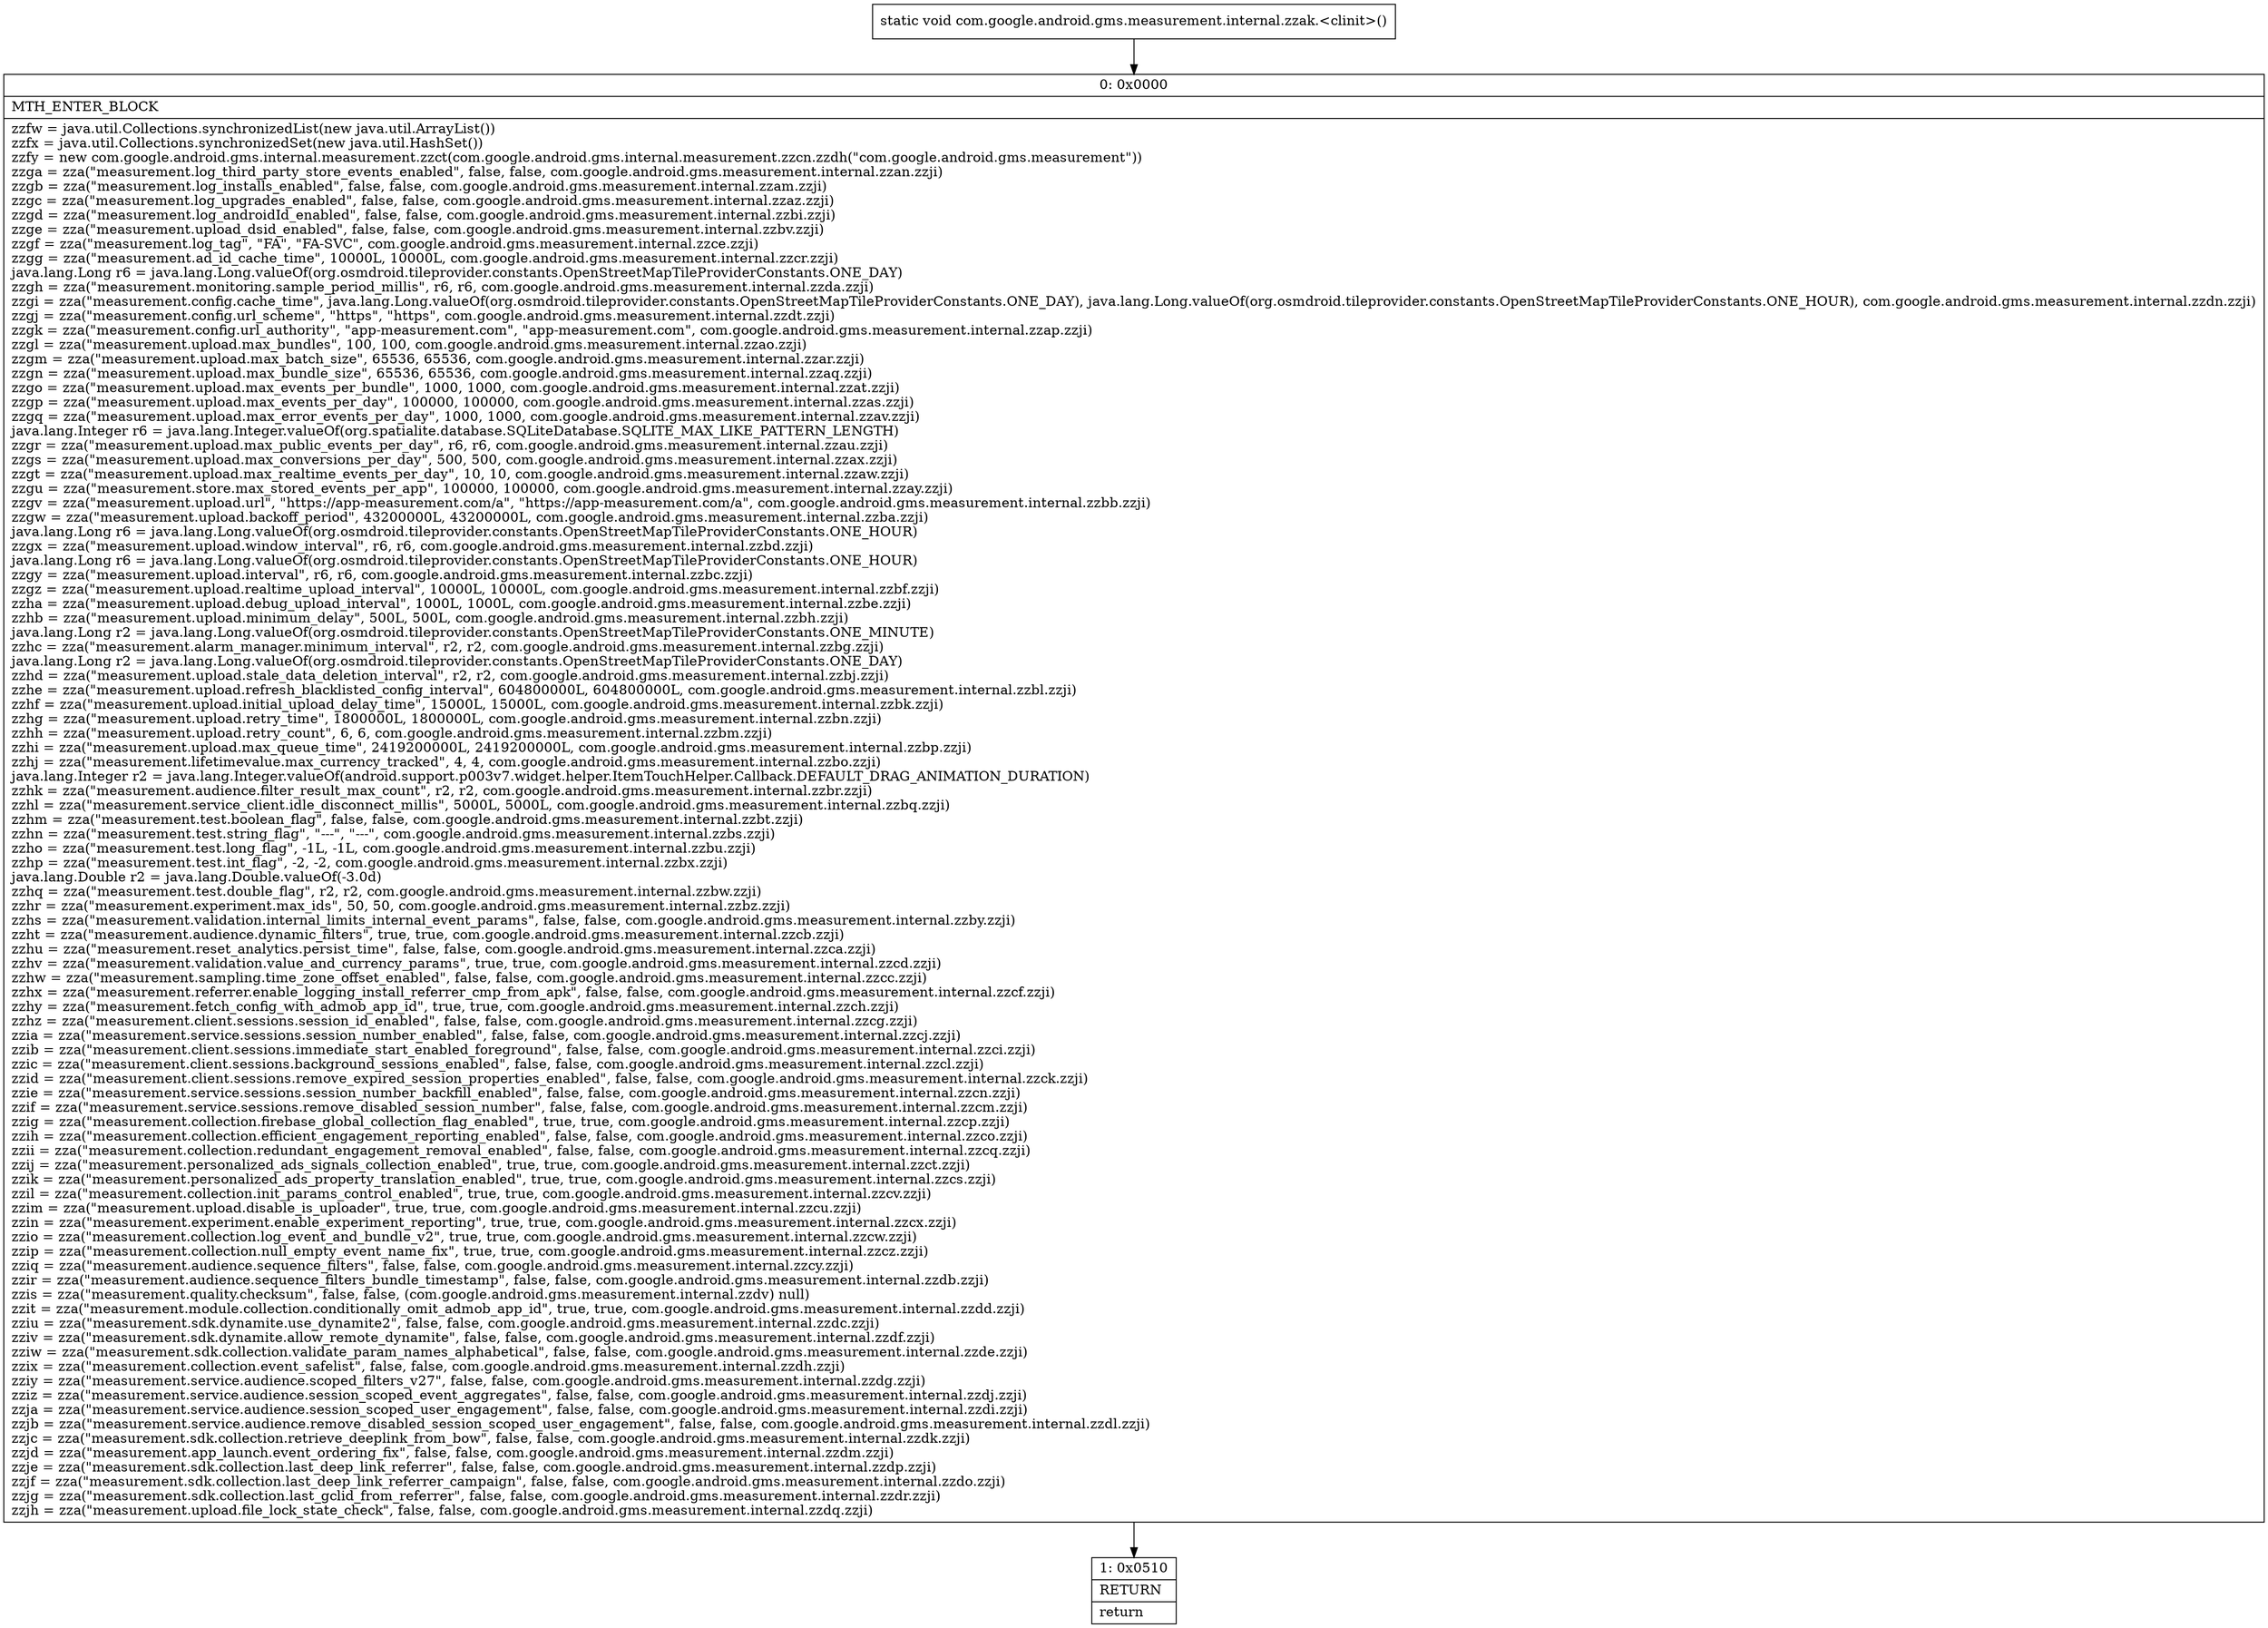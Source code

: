 digraph "CFG forcom.google.android.gms.measurement.internal.zzak.\<clinit\>()V" {
Node_0 [shape=record,label="{0\:\ 0x0000|MTH_ENTER_BLOCK\l|zzfw = java.util.Collections.synchronizedList(new java.util.ArrayList())\lzzfx = java.util.Collections.synchronizedSet(new java.util.HashSet())\lzzfy = new com.google.android.gms.internal.measurement.zzct(com.google.android.gms.internal.measurement.zzcn.zzdh(\"com.google.android.gms.measurement\"))\lzzga = zza(\"measurement.log_third_party_store_events_enabled\", false, false, com.google.android.gms.measurement.internal.zzan.zzji)\lzzgb = zza(\"measurement.log_installs_enabled\", false, false, com.google.android.gms.measurement.internal.zzam.zzji)\lzzgc = zza(\"measurement.log_upgrades_enabled\", false, false, com.google.android.gms.measurement.internal.zzaz.zzji)\lzzgd = zza(\"measurement.log_androidId_enabled\", false, false, com.google.android.gms.measurement.internal.zzbi.zzji)\lzzge = zza(\"measurement.upload_dsid_enabled\", false, false, com.google.android.gms.measurement.internal.zzbv.zzji)\lzzgf = zza(\"measurement.log_tag\", \"FA\", \"FA\-SVC\", com.google.android.gms.measurement.internal.zzce.zzji)\lzzgg = zza(\"measurement.ad_id_cache_time\", 10000L, 10000L, com.google.android.gms.measurement.internal.zzcr.zzji)\ljava.lang.Long r6 = java.lang.Long.valueOf(org.osmdroid.tileprovider.constants.OpenStreetMapTileProviderConstants.ONE_DAY)\lzzgh = zza(\"measurement.monitoring.sample_period_millis\", r6, r6, com.google.android.gms.measurement.internal.zzda.zzji)\lzzgi = zza(\"measurement.config.cache_time\", java.lang.Long.valueOf(org.osmdroid.tileprovider.constants.OpenStreetMapTileProviderConstants.ONE_DAY), java.lang.Long.valueOf(org.osmdroid.tileprovider.constants.OpenStreetMapTileProviderConstants.ONE_HOUR), com.google.android.gms.measurement.internal.zzdn.zzji)\lzzgj = zza(\"measurement.config.url_scheme\", \"https\", \"https\", com.google.android.gms.measurement.internal.zzdt.zzji)\lzzgk = zza(\"measurement.config.url_authority\", \"app\-measurement.com\", \"app\-measurement.com\", com.google.android.gms.measurement.internal.zzap.zzji)\lzzgl = zza(\"measurement.upload.max_bundles\", 100, 100, com.google.android.gms.measurement.internal.zzao.zzji)\lzzgm = zza(\"measurement.upload.max_batch_size\", 65536, 65536, com.google.android.gms.measurement.internal.zzar.zzji)\lzzgn = zza(\"measurement.upload.max_bundle_size\", 65536, 65536, com.google.android.gms.measurement.internal.zzaq.zzji)\lzzgo = zza(\"measurement.upload.max_events_per_bundle\", 1000, 1000, com.google.android.gms.measurement.internal.zzat.zzji)\lzzgp = zza(\"measurement.upload.max_events_per_day\", 100000, 100000, com.google.android.gms.measurement.internal.zzas.zzji)\lzzgq = zza(\"measurement.upload.max_error_events_per_day\", 1000, 1000, com.google.android.gms.measurement.internal.zzav.zzji)\ljava.lang.Integer r6 = java.lang.Integer.valueOf(org.spatialite.database.SQLiteDatabase.SQLITE_MAX_LIKE_PATTERN_LENGTH)\lzzgr = zza(\"measurement.upload.max_public_events_per_day\", r6, r6, com.google.android.gms.measurement.internal.zzau.zzji)\lzzgs = zza(\"measurement.upload.max_conversions_per_day\", 500, 500, com.google.android.gms.measurement.internal.zzax.zzji)\lzzgt = zza(\"measurement.upload.max_realtime_events_per_day\", 10, 10, com.google.android.gms.measurement.internal.zzaw.zzji)\lzzgu = zza(\"measurement.store.max_stored_events_per_app\", 100000, 100000, com.google.android.gms.measurement.internal.zzay.zzji)\lzzgv = zza(\"measurement.upload.url\", \"https:\/\/app\-measurement.com\/a\", \"https:\/\/app\-measurement.com\/a\", com.google.android.gms.measurement.internal.zzbb.zzji)\lzzgw = zza(\"measurement.upload.backoff_period\", 43200000L, 43200000L, com.google.android.gms.measurement.internal.zzba.zzji)\ljava.lang.Long r6 = java.lang.Long.valueOf(org.osmdroid.tileprovider.constants.OpenStreetMapTileProviderConstants.ONE_HOUR)\lzzgx = zza(\"measurement.upload.window_interval\", r6, r6, com.google.android.gms.measurement.internal.zzbd.zzji)\ljava.lang.Long r6 = java.lang.Long.valueOf(org.osmdroid.tileprovider.constants.OpenStreetMapTileProviderConstants.ONE_HOUR)\lzzgy = zza(\"measurement.upload.interval\", r6, r6, com.google.android.gms.measurement.internal.zzbc.zzji)\lzzgz = zza(\"measurement.upload.realtime_upload_interval\", 10000L, 10000L, com.google.android.gms.measurement.internal.zzbf.zzji)\lzzha = zza(\"measurement.upload.debug_upload_interval\", 1000L, 1000L, com.google.android.gms.measurement.internal.zzbe.zzji)\lzzhb = zza(\"measurement.upload.minimum_delay\", 500L, 500L, com.google.android.gms.measurement.internal.zzbh.zzji)\ljava.lang.Long r2 = java.lang.Long.valueOf(org.osmdroid.tileprovider.constants.OpenStreetMapTileProviderConstants.ONE_MINUTE)\lzzhc = zza(\"measurement.alarm_manager.minimum_interval\", r2, r2, com.google.android.gms.measurement.internal.zzbg.zzji)\ljava.lang.Long r2 = java.lang.Long.valueOf(org.osmdroid.tileprovider.constants.OpenStreetMapTileProviderConstants.ONE_DAY)\lzzhd = zza(\"measurement.upload.stale_data_deletion_interval\", r2, r2, com.google.android.gms.measurement.internal.zzbj.zzji)\lzzhe = zza(\"measurement.upload.refresh_blacklisted_config_interval\", 604800000L, 604800000L, com.google.android.gms.measurement.internal.zzbl.zzji)\lzzhf = zza(\"measurement.upload.initial_upload_delay_time\", 15000L, 15000L, com.google.android.gms.measurement.internal.zzbk.zzji)\lzzhg = zza(\"measurement.upload.retry_time\", 1800000L, 1800000L, com.google.android.gms.measurement.internal.zzbn.zzji)\lzzhh = zza(\"measurement.upload.retry_count\", 6, 6, com.google.android.gms.measurement.internal.zzbm.zzji)\lzzhi = zza(\"measurement.upload.max_queue_time\", 2419200000L, 2419200000L, com.google.android.gms.measurement.internal.zzbp.zzji)\lzzhj = zza(\"measurement.lifetimevalue.max_currency_tracked\", 4, 4, com.google.android.gms.measurement.internal.zzbo.zzji)\ljava.lang.Integer r2 = java.lang.Integer.valueOf(android.support.p003v7.widget.helper.ItemTouchHelper.Callback.DEFAULT_DRAG_ANIMATION_DURATION)\lzzhk = zza(\"measurement.audience.filter_result_max_count\", r2, r2, com.google.android.gms.measurement.internal.zzbr.zzji)\lzzhl = zza(\"measurement.service_client.idle_disconnect_millis\", 5000L, 5000L, com.google.android.gms.measurement.internal.zzbq.zzji)\lzzhm = zza(\"measurement.test.boolean_flag\", false, false, com.google.android.gms.measurement.internal.zzbt.zzji)\lzzhn = zza(\"measurement.test.string_flag\", \"\-\-\-\", \"\-\-\-\", com.google.android.gms.measurement.internal.zzbs.zzji)\lzzho = zza(\"measurement.test.long_flag\", \-1L, \-1L, com.google.android.gms.measurement.internal.zzbu.zzji)\lzzhp = zza(\"measurement.test.int_flag\", \-2, \-2, com.google.android.gms.measurement.internal.zzbx.zzji)\ljava.lang.Double r2 = java.lang.Double.valueOf(\-3.0d)\lzzhq = zza(\"measurement.test.double_flag\", r2, r2, com.google.android.gms.measurement.internal.zzbw.zzji)\lzzhr = zza(\"measurement.experiment.max_ids\", 50, 50, com.google.android.gms.measurement.internal.zzbz.zzji)\lzzhs = zza(\"measurement.validation.internal_limits_internal_event_params\", false, false, com.google.android.gms.measurement.internal.zzby.zzji)\lzzht = zza(\"measurement.audience.dynamic_filters\", true, true, com.google.android.gms.measurement.internal.zzcb.zzji)\lzzhu = zza(\"measurement.reset_analytics.persist_time\", false, false, com.google.android.gms.measurement.internal.zzca.zzji)\lzzhv = zza(\"measurement.validation.value_and_currency_params\", true, true, com.google.android.gms.measurement.internal.zzcd.zzji)\lzzhw = zza(\"measurement.sampling.time_zone_offset_enabled\", false, false, com.google.android.gms.measurement.internal.zzcc.zzji)\lzzhx = zza(\"measurement.referrer.enable_logging_install_referrer_cmp_from_apk\", false, false, com.google.android.gms.measurement.internal.zzcf.zzji)\lzzhy = zza(\"measurement.fetch_config_with_admob_app_id\", true, true, com.google.android.gms.measurement.internal.zzch.zzji)\lzzhz = zza(\"measurement.client.sessions.session_id_enabled\", false, false, com.google.android.gms.measurement.internal.zzcg.zzji)\lzzia = zza(\"measurement.service.sessions.session_number_enabled\", false, false, com.google.android.gms.measurement.internal.zzcj.zzji)\lzzib = zza(\"measurement.client.sessions.immediate_start_enabled_foreground\", false, false, com.google.android.gms.measurement.internal.zzci.zzji)\lzzic = zza(\"measurement.client.sessions.background_sessions_enabled\", false, false, com.google.android.gms.measurement.internal.zzcl.zzji)\lzzid = zza(\"measurement.client.sessions.remove_expired_session_properties_enabled\", false, false, com.google.android.gms.measurement.internal.zzck.zzji)\lzzie = zza(\"measurement.service.sessions.session_number_backfill_enabled\", false, false, com.google.android.gms.measurement.internal.zzcn.zzji)\lzzif = zza(\"measurement.service.sessions.remove_disabled_session_number\", false, false, com.google.android.gms.measurement.internal.zzcm.zzji)\lzzig = zza(\"measurement.collection.firebase_global_collection_flag_enabled\", true, true, com.google.android.gms.measurement.internal.zzcp.zzji)\lzzih = zza(\"measurement.collection.efficient_engagement_reporting_enabled\", false, false, com.google.android.gms.measurement.internal.zzco.zzji)\lzzii = zza(\"measurement.collection.redundant_engagement_removal_enabled\", false, false, com.google.android.gms.measurement.internal.zzcq.zzji)\lzzij = zza(\"measurement.personalized_ads_signals_collection_enabled\", true, true, com.google.android.gms.measurement.internal.zzct.zzji)\lzzik = zza(\"measurement.personalized_ads_property_translation_enabled\", true, true, com.google.android.gms.measurement.internal.zzcs.zzji)\lzzil = zza(\"measurement.collection.init_params_control_enabled\", true, true, com.google.android.gms.measurement.internal.zzcv.zzji)\lzzim = zza(\"measurement.upload.disable_is_uploader\", true, true, com.google.android.gms.measurement.internal.zzcu.zzji)\lzzin = zza(\"measurement.experiment.enable_experiment_reporting\", true, true, com.google.android.gms.measurement.internal.zzcx.zzji)\lzzio = zza(\"measurement.collection.log_event_and_bundle_v2\", true, true, com.google.android.gms.measurement.internal.zzcw.zzji)\lzzip = zza(\"measurement.collection.null_empty_event_name_fix\", true, true, com.google.android.gms.measurement.internal.zzcz.zzji)\lzziq = zza(\"measurement.audience.sequence_filters\", false, false, com.google.android.gms.measurement.internal.zzcy.zzji)\lzzir = zza(\"measurement.audience.sequence_filters_bundle_timestamp\", false, false, com.google.android.gms.measurement.internal.zzdb.zzji)\lzzis = zza(\"measurement.quality.checksum\", false, false, (com.google.android.gms.measurement.internal.zzdv) null)\lzzit = zza(\"measurement.module.collection.conditionally_omit_admob_app_id\", true, true, com.google.android.gms.measurement.internal.zzdd.zzji)\lzziu = zza(\"measurement.sdk.dynamite.use_dynamite2\", false, false, com.google.android.gms.measurement.internal.zzdc.zzji)\lzziv = zza(\"measurement.sdk.dynamite.allow_remote_dynamite\", false, false, com.google.android.gms.measurement.internal.zzdf.zzji)\lzziw = zza(\"measurement.sdk.collection.validate_param_names_alphabetical\", false, false, com.google.android.gms.measurement.internal.zzde.zzji)\lzzix = zza(\"measurement.collection.event_safelist\", false, false, com.google.android.gms.measurement.internal.zzdh.zzji)\lzziy = zza(\"measurement.service.audience.scoped_filters_v27\", false, false, com.google.android.gms.measurement.internal.zzdg.zzji)\lzziz = zza(\"measurement.service.audience.session_scoped_event_aggregates\", false, false, com.google.android.gms.measurement.internal.zzdj.zzji)\lzzja = zza(\"measurement.service.audience.session_scoped_user_engagement\", false, false, com.google.android.gms.measurement.internal.zzdi.zzji)\lzzjb = zza(\"measurement.service.audience.remove_disabled_session_scoped_user_engagement\", false, false, com.google.android.gms.measurement.internal.zzdl.zzji)\lzzjc = zza(\"measurement.sdk.collection.retrieve_deeplink_from_bow\", false, false, com.google.android.gms.measurement.internal.zzdk.zzji)\lzzjd = zza(\"measurement.app_launch.event_ordering_fix\", false, false, com.google.android.gms.measurement.internal.zzdm.zzji)\lzzje = zza(\"measurement.sdk.collection.last_deep_link_referrer\", false, false, com.google.android.gms.measurement.internal.zzdp.zzji)\lzzjf = zza(\"measurement.sdk.collection.last_deep_link_referrer_campaign\", false, false, com.google.android.gms.measurement.internal.zzdo.zzji)\lzzjg = zza(\"measurement.sdk.collection.last_gclid_from_referrer\", false, false, com.google.android.gms.measurement.internal.zzdr.zzji)\lzzjh = zza(\"measurement.upload.file_lock_state_check\", false, false, com.google.android.gms.measurement.internal.zzdq.zzji)\l}"];
Node_1 [shape=record,label="{1\:\ 0x0510|RETURN\l|return\l}"];
MethodNode[shape=record,label="{static void com.google.android.gms.measurement.internal.zzak.\<clinit\>() }"];
MethodNode -> Node_0;
Node_0 -> Node_1;
}

